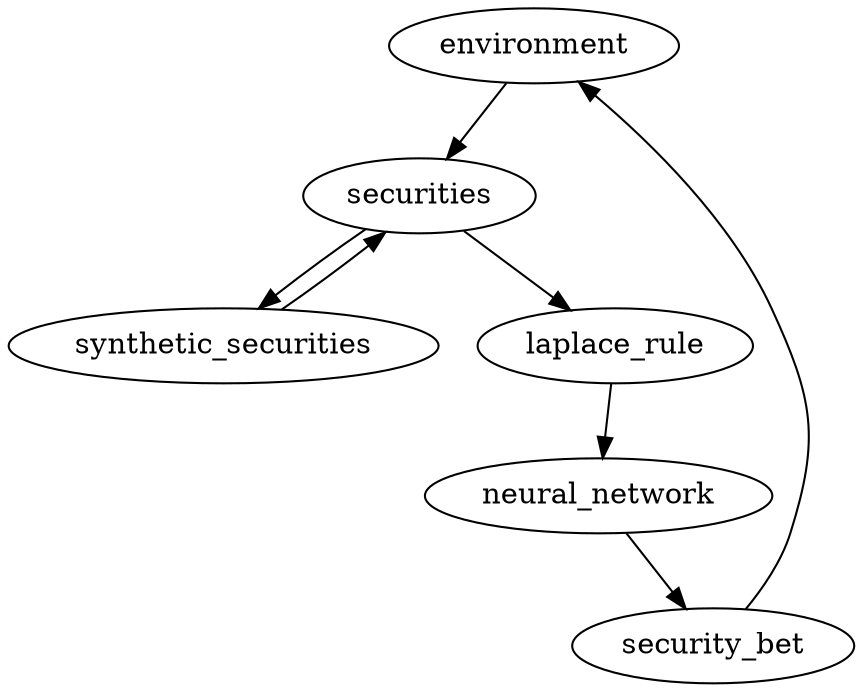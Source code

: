 digraph G {
  environment->securities
  securities->synthetic_securities
  synthetic_securities->securities
  securities->laplace_rule
  laplace_rule->neural_network

  neural_network->security_bet
  security_bet->environment

}
